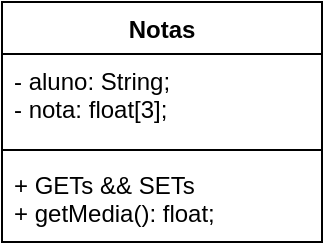<mxfile version="13.6.5" type="device"><diagram id="6sZmECsZu0cF580BF7vF" name="Page-1"><mxGraphModel dx="496" dy="229" grid="1" gridSize="10" guides="1" tooltips="1" connect="1" arrows="1" fold="1" page="1" pageScale="1" pageWidth="827" pageHeight="1169" math="0" shadow="0"><root><mxCell id="0"/><mxCell id="1" parent="0"/><mxCell id="gfPyZd5tcmGdtvWpJVMs-1" value="Notas" style="swimlane;fontStyle=1;align=center;verticalAlign=top;childLayout=stackLayout;horizontal=1;startSize=26;horizontalStack=0;resizeParent=1;resizeParentMax=0;resizeLast=0;collapsible=1;marginBottom=0;" vertex="1" parent="1"><mxGeometry x="330" y="370" width="160" height="120" as="geometry"/></mxCell><mxCell id="gfPyZd5tcmGdtvWpJVMs-2" value="- aluno: String;&#10;- nota: float[3];&#10;" style="text;strokeColor=none;fillColor=none;align=left;verticalAlign=top;spacingLeft=4;spacingRight=4;overflow=hidden;rotatable=0;points=[[0,0.5],[1,0.5]];portConstraint=eastwest;" vertex="1" parent="gfPyZd5tcmGdtvWpJVMs-1"><mxGeometry y="26" width="160" height="44" as="geometry"/></mxCell><mxCell id="gfPyZd5tcmGdtvWpJVMs-3" value="" style="line;strokeWidth=1;fillColor=none;align=left;verticalAlign=middle;spacingTop=-1;spacingLeft=3;spacingRight=3;rotatable=0;labelPosition=right;points=[];portConstraint=eastwest;" vertex="1" parent="gfPyZd5tcmGdtvWpJVMs-1"><mxGeometry y="70" width="160" height="8" as="geometry"/></mxCell><mxCell id="gfPyZd5tcmGdtvWpJVMs-4" value="+ GETs &amp;&amp; SETs&#10;+ getMedia(): float;" style="text;strokeColor=none;fillColor=none;align=left;verticalAlign=top;spacingLeft=4;spacingRight=4;overflow=hidden;rotatable=0;points=[[0,0.5],[1,0.5]];portConstraint=eastwest;" vertex="1" parent="gfPyZd5tcmGdtvWpJVMs-1"><mxGeometry y="78" width="160" height="42" as="geometry"/></mxCell></root></mxGraphModel></diagram></mxfile>